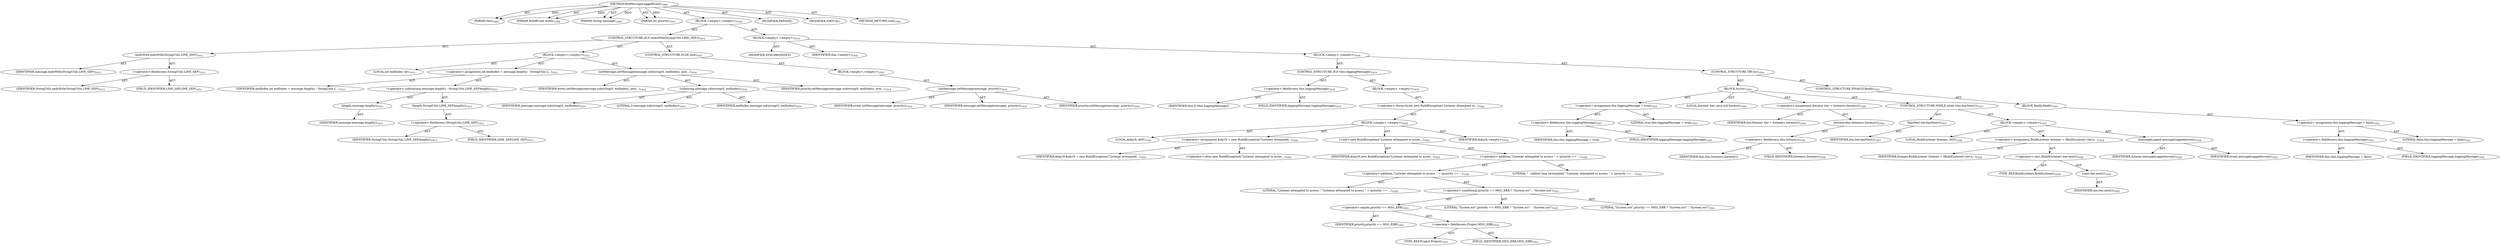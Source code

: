digraph "fireMessageLoggedEvent" {  
"111669149788" [label = <(METHOD,fireMessageLoggedEvent)<SUB>1909</SUB>> ]
"115964117053" [label = <(PARAM,this)<SUB>1909</SUB>> ]
"115964117206" [label = <(PARAM,BuildEvent event)<SUB>1909</SUB>> ]
"115964117207" [label = <(PARAM,String message)<SUB>1909</SUB>> ]
"115964117208" [label = <(PARAM,int priority)<SUB>1910</SUB>> ]
"25769803963" [label = <(BLOCK,&lt;empty&gt;,&lt;empty&gt;)<SUB>1910</SUB>> ]
"47244640332" [label = <(CONTROL_STRUCTURE,IF,if (endsWith(StringUtils.LINE_SEP)))<SUB>1912</SUB>> ]
"30064771815" [label = <(endsWith,endsWith(StringUtils.LINE_SEP))<SUB>1912</SUB>> ]
"68719477487" [label = <(IDENTIFIER,message,endsWith(StringUtils.LINE_SEP))<SUB>1912</SUB>> ]
"30064771816" [label = <(&lt;operator&gt;.fieldAccess,StringUtils.LINE_SEP)<SUB>1912</SUB>> ]
"68719477488" [label = <(IDENTIFIER,StringUtils,endsWith(StringUtils.LINE_SEP))<SUB>1912</SUB>> ]
"55834574976" [label = <(FIELD_IDENTIFIER,LINE_SEP,LINE_SEP)<SUB>1912</SUB>> ]
"25769803964" [label = <(BLOCK,&lt;empty&gt;,&lt;empty&gt;)<SUB>1912</SUB>> ]
"94489280607" [label = <(LOCAL,int endIndex: int)<SUB>1913</SUB>> ]
"30064771817" [label = <(&lt;operator&gt;.assignment,int endIndex = message.length() - StringUtils.L...)<SUB>1913</SUB>> ]
"68719477489" [label = <(IDENTIFIER,endIndex,int endIndex = message.length() - StringUtils.L...)<SUB>1913</SUB>> ]
"30064771818" [label = <(&lt;operator&gt;.subtraction,message.length() - StringUtils.LINE_SEP.length())<SUB>1913</SUB>> ]
"30064771819" [label = <(length,message.length())<SUB>1913</SUB>> ]
"68719477490" [label = <(IDENTIFIER,message,message.length())<SUB>1913</SUB>> ]
"30064771820" [label = <(length,StringUtils.LINE_SEP.length())<SUB>1913</SUB>> ]
"30064771821" [label = <(&lt;operator&gt;.fieldAccess,StringUtils.LINE_SEP)<SUB>1913</SUB>> ]
"68719477491" [label = <(IDENTIFIER,StringUtils,StringUtils.LINE_SEP.length())<SUB>1913</SUB>> ]
"55834574977" [label = <(FIELD_IDENTIFIER,LINE_SEP,LINE_SEP)<SUB>1913</SUB>> ]
"30064771822" [label = <(setMessage,setMessage(message.substring(0, endIndex), prio...)<SUB>1914</SUB>> ]
"68719477492" [label = <(IDENTIFIER,event,setMessage(message.substring(0, endIndex), prio...)<SUB>1914</SUB>> ]
"30064771823" [label = <(substring,message.substring(0, endIndex))<SUB>1914</SUB>> ]
"68719477493" [label = <(IDENTIFIER,message,message.substring(0, endIndex))<SUB>1914</SUB>> ]
"90194313328" [label = <(LITERAL,0,message.substring(0, endIndex))<SUB>1914</SUB>> ]
"68719477494" [label = <(IDENTIFIER,endIndex,message.substring(0, endIndex))<SUB>1914</SUB>> ]
"68719477495" [label = <(IDENTIFIER,priority,setMessage(message.substring(0, endIndex), prio...)<SUB>1914</SUB>> ]
"47244640333" [label = <(CONTROL_STRUCTURE,ELSE,else)<SUB>1915</SUB>> ]
"25769803965" [label = <(BLOCK,&lt;empty&gt;,&lt;empty&gt;)<SUB>1915</SUB>> ]
"30064771824" [label = <(setMessage,setMessage(message, priority))<SUB>1916</SUB>> ]
"68719477496" [label = <(IDENTIFIER,event,setMessage(message, priority))<SUB>1916</SUB>> ]
"68719477497" [label = <(IDENTIFIER,message,setMessage(message, priority))<SUB>1916</SUB>> ]
"68719477498" [label = <(IDENTIFIER,priority,setMessage(message, priority))<SUB>1916</SUB>> ]
"25769803966" [label = <(BLOCK,&lt;empty&gt;,&lt;empty&gt;)<SUB>1918</SUB>> ]
"133143986408" [label = <(MODIFIER,SYNCHRONIZED)> ]
"68719476826" [label = <(IDENTIFIER,this,&lt;empty&gt;)<SUB>1918</SUB>> ]
"25769803967" [label = <(BLOCK,&lt;empty&gt;,&lt;empty&gt;)<SUB>1918</SUB>> ]
"47244640334" [label = <(CONTROL_STRUCTURE,IF,if (this.loggingMessage))<SUB>1919</SUB>> ]
"30064771825" [label = <(&lt;operator&gt;.fieldAccess,this.loggingMessage)<SUB>1919</SUB>> ]
"68719477499" [label = <(IDENTIFIER,this,if (this.loggingMessage))> ]
"55834574978" [label = <(FIELD_IDENTIFIER,loggingMessage,loggingMessage)<SUB>1919</SUB>> ]
"25769803968" [label = <(BLOCK,&lt;empty&gt;,&lt;empty&gt;)<SUB>1919</SUB>> ]
"30064771826" [label = <(&lt;operator&gt;.throw,throw new BuildException(&quot;Listener attempted to...)<SUB>1920</SUB>> ]
"25769803969" [label = <(BLOCK,&lt;empty&gt;,&lt;empty&gt;)<SUB>1920</SUB>> ]
"94489280608" [label = <(LOCAL,$obj19: ANY)<SUB>1920</SUB>> ]
"30064771827" [label = <(&lt;operator&gt;.assignment,$obj19 = new BuildException(&quot;Listener attempted...)<SUB>1920</SUB>> ]
"68719477500" [label = <(IDENTIFIER,$obj19,$obj19 = new BuildException(&quot;Listener attempted...)<SUB>1920</SUB>> ]
"30064771828" [label = <(&lt;operator&gt;.alloc,new BuildException(&quot;Listener attempted to acces...)<SUB>1920</SUB>> ]
"30064771829" [label = <(&lt;init&gt;,new BuildException(&quot;Listener attempted to acces...)<SUB>1920</SUB>> ]
"68719477501" [label = <(IDENTIFIER,$obj19,new BuildException(&quot;Listener attempted to acces...)<SUB>1920</SUB>> ]
"30064771830" [label = <(&lt;operator&gt;.addition,&quot;Listener attempted to access &quot; + (priority == ...)<SUB>1920</SUB>> ]
"30064771831" [label = <(&lt;operator&gt;.addition,&quot;Listener attempted to access &quot; + (priority == ...)<SUB>1920</SUB>> ]
"90194313329" [label = <(LITERAL,&quot;Listener attempted to access &quot;,&quot;Listener attempted to access &quot; + (priority == ...)<SUB>1920</SUB>> ]
"30064771832" [label = <(&lt;operator&gt;.conditional,priority == MSG_ERR ? &quot;System.err&quot; : &quot;System.out&quot;)<SUB>1921</SUB>> ]
"30064771833" [label = <(&lt;operator&gt;.equals,priority == MSG_ERR)<SUB>1921</SUB>> ]
"68719477502" [label = <(IDENTIFIER,priority,priority == MSG_ERR)<SUB>1921</SUB>> ]
"30064771834" [label = <(&lt;operator&gt;.fieldAccess,Project.MSG_ERR)<SUB>1921</SUB>> ]
"180388626479" [label = <(TYPE_REF,Project,Project)<SUB>1921</SUB>> ]
"55834574979" [label = <(FIELD_IDENTIFIER,MSG_ERR,MSG_ERR)<SUB>1921</SUB>> ]
"90194313330" [label = <(LITERAL,&quot;System.err&quot;,priority == MSG_ERR ? &quot;System.err&quot; : &quot;System.out&quot;)<SUB>1921</SUB>> ]
"90194313331" [label = <(LITERAL,&quot;System.out&quot;,priority == MSG_ERR ? &quot;System.err&quot; : &quot;System.out&quot;)<SUB>1921</SUB>> ]
"90194313332" [label = <(LITERAL,&quot; - infinite loop terminated&quot;,&quot;Listener attempted to access &quot; + (priority == ...)<SUB>1922</SUB>> ]
"68719477503" [label = <(IDENTIFIER,$obj19,&lt;empty&gt;)<SUB>1920</SUB>> ]
"47244640335" [label = <(CONTROL_STRUCTURE,TRY,try)<SUB>1924</SUB>> ]
"25769803970" [label = <(BLOCK,try,try)<SUB>1924</SUB>> ]
"30064771835" [label = <(&lt;operator&gt;.assignment,this.loggingMessage = true)<SUB>1925</SUB>> ]
"30064771836" [label = <(&lt;operator&gt;.fieldAccess,this.loggingMessage)<SUB>1925</SUB>> ]
"68719477504" [label = <(IDENTIFIER,this,this.loggingMessage = true)> ]
"55834574980" [label = <(FIELD_IDENTIFIER,loggingMessage,loggingMessage)<SUB>1925</SUB>> ]
"90194313333" [label = <(LITERAL,true,this.loggingMessage = true)<SUB>1925</SUB>> ]
"94489280609" [label = <(LOCAL,Iterator iter: java.util.Iterator)<SUB>1926</SUB>> ]
"30064771837" [label = <(&lt;operator&gt;.assignment,Iterator iter = listeners.iterator())<SUB>1926</SUB>> ]
"68719477505" [label = <(IDENTIFIER,iter,Iterator iter = listeners.iterator())<SUB>1926</SUB>> ]
"30064771838" [label = <(iterator,this.listeners.iterator())<SUB>1926</SUB>> ]
"30064771839" [label = <(&lt;operator&gt;.fieldAccess,this.listeners)<SUB>1926</SUB>> ]
"68719477506" [label = <(IDENTIFIER,this,this.listeners.iterator())> ]
"55834574981" [label = <(FIELD_IDENTIFIER,listeners,listeners)<SUB>1926</SUB>> ]
"47244640336" [label = <(CONTROL_STRUCTURE,WHILE,while (iter.hasNext()))<SUB>1927</SUB>> ]
"30064771840" [label = <(hasNext,iter.hasNext())<SUB>1927</SUB>> ]
"68719477507" [label = <(IDENTIFIER,iter,iter.hasNext())<SUB>1927</SUB>> ]
"25769803971" [label = <(BLOCK,&lt;empty&gt;,&lt;empty&gt;)<SUB>1927</SUB>> ]
"94489280610" [label = <(LOCAL,BuildListener listener: ANY)<SUB>1928</SUB>> ]
"30064771841" [label = <(&lt;operator&gt;.assignment,BuildListener listener = (BuildListener) iter.n...)<SUB>1928</SUB>> ]
"68719477508" [label = <(IDENTIFIER,listener,BuildListener listener = (BuildListener) iter.n...)<SUB>1928</SUB>> ]
"30064771842" [label = <(&lt;operator&gt;.cast,(BuildListener) iter.next())<SUB>1928</SUB>> ]
"180388626480" [label = <(TYPE_REF,BuildListener,BuildListener)<SUB>1928</SUB>> ]
"30064771843" [label = <(next,iter.next())<SUB>1928</SUB>> ]
"68719477509" [label = <(IDENTIFIER,iter,iter.next())<SUB>1928</SUB>> ]
"30064771844" [label = <(messageLogged,messageLogged(event))<SUB>1929</SUB>> ]
"68719477510" [label = <(IDENTIFIER,listener,messageLogged(event))<SUB>1929</SUB>> ]
"68719477511" [label = <(IDENTIFIER,event,messageLogged(event))<SUB>1929</SUB>> ]
"47244640337" [label = <(CONTROL_STRUCTURE,FINALLY,finally)<SUB>1931</SUB>> ]
"25769803972" [label = <(BLOCK,finally,finally)<SUB>1931</SUB>> ]
"30064771845" [label = <(&lt;operator&gt;.assignment,this.loggingMessage = false)<SUB>1932</SUB>> ]
"30064771846" [label = <(&lt;operator&gt;.fieldAccess,this.loggingMessage)<SUB>1932</SUB>> ]
"68719477512" [label = <(IDENTIFIER,this,this.loggingMessage = false)> ]
"55834574982" [label = <(FIELD_IDENTIFIER,loggingMessage,loggingMessage)<SUB>1932</SUB>> ]
"90194313334" [label = <(LITERAL,false,this.loggingMessage = false)<SUB>1932</SUB>> ]
"133143986409" [label = <(MODIFIER,PRIVATE)> ]
"133143986410" [label = <(MODIFIER,VIRTUAL)> ]
"128849018972" [label = <(METHOD_RETURN,void)<SUB>1909</SUB>> ]
  "111669149788" -> "115964117053"  [ label = "AST: "] 
  "111669149788" -> "115964117206"  [ label = "AST: "] 
  "111669149788" -> "115964117207"  [ label = "AST: "] 
  "111669149788" -> "115964117208"  [ label = "AST: "] 
  "111669149788" -> "25769803963"  [ label = "AST: "] 
  "111669149788" -> "133143986409"  [ label = "AST: "] 
  "111669149788" -> "133143986410"  [ label = "AST: "] 
  "111669149788" -> "128849018972"  [ label = "AST: "] 
  "25769803963" -> "47244640332"  [ label = "AST: "] 
  "25769803963" -> "25769803966"  [ label = "AST: "] 
  "47244640332" -> "30064771815"  [ label = "AST: "] 
  "47244640332" -> "25769803964"  [ label = "AST: "] 
  "47244640332" -> "47244640333"  [ label = "AST: "] 
  "30064771815" -> "68719477487"  [ label = "AST: "] 
  "30064771815" -> "30064771816"  [ label = "AST: "] 
  "30064771816" -> "68719477488"  [ label = "AST: "] 
  "30064771816" -> "55834574976"  [ label = "AST: "] 
  "25769803964" -> "94489280607"  [ label = "AST: "] 
  "25769803964" -> "30064771817"  [ label = "AST: "] 
  "25769803964" -> "30064771822"  [ label = "AST: "] 
  "30064771817" -> "68719477489"  [ label = "AST: "] 
  "30064771817" -> "30064771818"  [ label = "AST: "] 
  "30064771818" -> "30064771819"  [ label = "AST: "] 
  "30064771818" -> "30064771820"  [ label = "AST: "] 
  "30064771819" -> "68719477490"  [ label = "AST: "] 
  "30064771820" -> "30064771821"  [ label = "AST: "] 
  "30064771821" -> "68719477491"  [ label = "AST: "] 
  "30064771821" -> "55834574977"  [ label = "AST: "] 
  "30064771822" -> "68719477492"  [ label = "AST: "] 
  "30064771822" -> "30064771823"  [ label = "AST: "] 
  "30064771822" -> "68719477495"  [ label = "AST: "] 
  "30064771823" -> "68719477493"  [ label = "AST: "] 
  "30064771823" -> "90194313328"  [ label = "AST: "] 
  "30064771823" -> "68719477494"  [ label = "AST: "] 
  "47244640333" -> "25769803965"  [ label = "AST: "] 
  "25769803965" -> "30064771824"  [ label = "AST: "] 
  "30064771824" -> "68719477496"  [ label = "AST: "] 
  "30064771824" -> "68719477497"  [ label = "AST: "] 
  "30064771824" -> "68719477498"  [ label = "AST: "] 
  "25769803966" -> "133143986408"  [ label = "AST: "] 
  "25769803966" -> "68719476826"  [ label = "AST: "] 
  "25769803966" -> "25769803967"  [ label = "AST: "] 
  "25769803967" -> "47244640334"  [ label = "AST: "] 
  "25769803967" -> "47244640335"  [ label = "AST: "] 
  "47244640334" -> "30064771825"  [ label = "AST: "] 
  "47244640334" -> "25769803968"  [ label = "AST: "] 
  "30064771825" -> "68719477499"  [ label = "AST: "] 
  "30064771825" -> "55834574978"  [ label = "AST: "] 
  "25769803968" -> "30064771826"  [ label = "AST: "] 
  "30064771826" -> "25769803969"  [ label = "AST: "] 
  "25769803969" -> "94489280608"  [ label = "AST: "] 
  "25769803969" -> "30064771827"  [ label = "AST: "] 
  "25769803969" -> "30064771829"  [ label = "AST: "] 
  "25769803969" -> "68719477503"  [ label = "AST: "] 
  "30064771827" -> "68719477500"  [ label = "AST: "] 
  "30064771827" -> "30064771828"  [ label = "AST: "] 
  "30064771829" -> "68719477501"  [ label = "AST: "] 
  "30064771829" -> "30064771830"  [ label = "AST: "] 
  "30064771830" -> "30064771831"  [ label = "AST: "] 
  "30064771830" -> "90194313332"  [ label = "AST: "] 
  "30064771831" -> "90194313329"  [ label = "AST: "] 
  "30064771831" -> "30064771832"  [ label = "AST: "] 
  "30064771832" -> "30064771833"  [ label = "AST: "] 
  "30064771832" -> "90194313330"  [ label = "AST: "] 
  "30064771832" -> "90194313331"  [ label = "AST: "] 
  "30064771833" -> "68719477502"  [ label = "AST: "] 
  "30064771833" -> "30064771834"  [ label = "AST: "] 
  "30064771834" -> "180388626479"  [ label = "AST: "] 
  "30064771834" -> "55834574979"  [ label = "AST: "] 
  "47244640335" -> "25769803970"  [ label = "AST: "] 
  "47244640335" -> "47244640337"  [ label = "AST: "] 
  "25769803970" -> "30064771835"  [ label = "AST: "] 
  "25769803970" -> "94489280609"  [ label = "AST: "] 
  "25769803970" -> "30064771837"  [ label = "AST: "] 
  "25769803970" -> "47244640336"  [ label = "AST: "] 
  "30064771835" -> "30064771836"  [ label = "AST: "] 
  "30064771835" -> "90194313333"  [ label = "AST: "] 
  "30064771836" -> "68719477504"  [ label = "AST: "] 
  "30064771836" -> "55834574980"  [ label = "AST: "] 
  "30064771837" -> "68719477505"  [ label = "AST: "] 
  "30064771837" -> "30064771838"  [ label = "AST: "] 
  "30064771838" -> "30064771839"  [ label = "AST: "] 
  "30064771839" -> "68719477506"  [ label = "AST: "] 
  "30064771839" -> "55834574981"  [ label = "AST: "] 
  "47244640336" -> "30064771840"  [ label = "AST: "] 
  "47244640336" -> "25769803971"  [ label = "AST: "] 
  "30064771840" -> "68719477507"  [ label = "AST: "] 
  "25769803971" -> "94489280610"  [ label = "AST: "] 
  "25769803971" -> "30064771841"  [ label = "AST: "] 
  "25769803971" -> "30064771844"  [ label = "AST: "] 
  "30064771841" -> "68719477508"  [ label = "AST: "] 
  "30064771841" -> "30064771842"  [ label = "AST: "] 
  "30064771842" -> "180388626480"  [ label = "AST: "] 
  "30064771842" -> "30064771843"  [ label = "AST: "] 
  "30064771843" -> "68719477509"  [ label = "AST: "] 
  "30064771844" -> "68719477510"  [ label = "AST: "] 
  "30064771844" -> "68719477511"  [ label = "AST: "] 
  "47244640337" -> "25769803972"  [ label = "AST: "] 
  "25769803972" -> "30064771845"  [ label = "AST: "] 
  "30064771845" -> "30064771846"  [ label = "AST: "] 
  "30064771845" -> "90194313334"  [ label = "AST: "] 
  "30064771846" -> "68719477512"  [ label = "AST: "] 
  "30064771846" -> "55834574982"  [ label = "AST: "] 
  "111669149788" -> "115964117053"  [ label = "DDG: "] 
  "111669149788" -> "115964117206"  [ label = "DDG: "] 
  "111669149788" -> "115964117207"  [ label = "DDG: "] 
  "111669149788" -> "115964117208"  [ label = "DDG: "] 
}

